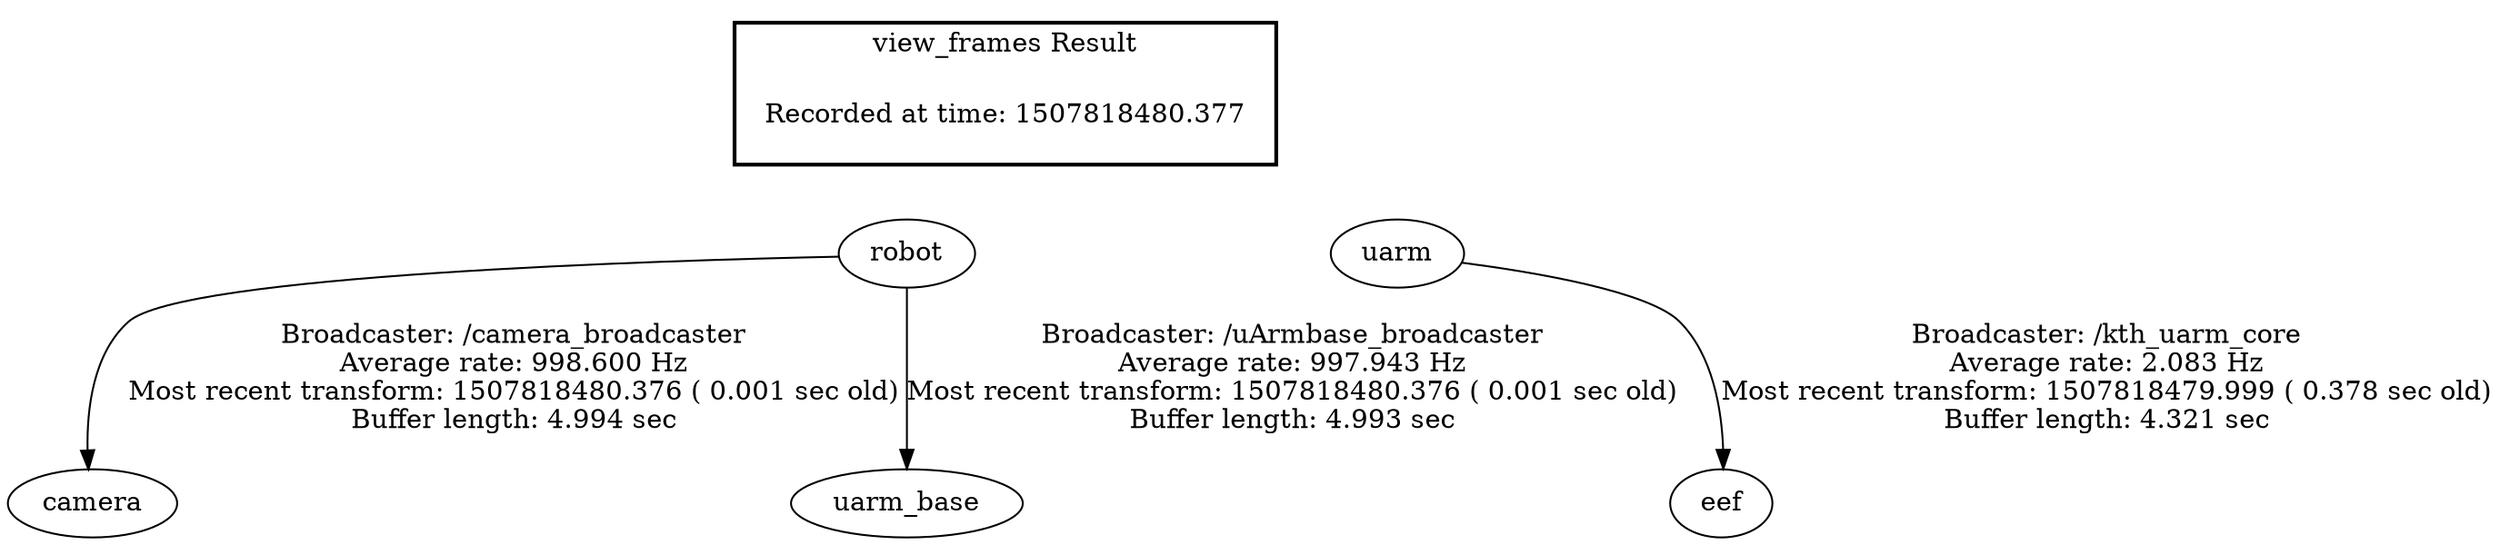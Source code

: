 digraph G {
"robot" -> "camera"[label="Broadcaster: /camera_broadcaster\nAverage rate: 998.600 Hz\nMost recent transform: 1507818480.376 ( 0.001 sec old)\nBuffer length: 4.994 sec\n"];
"robot" -> "uarm_base"[label="Broadcaster: /uArmbase_broadcaster\nAverage rate: 997.943 Hz\nMost recent transform: 1507818480.376 ( 0.001 sec old)\nBuffer length: 4.993 sec\n"];
"uarm" -> "eef"[label="Broadcaster: /kth_uarm_core\nAverage rate: 2.083 Hz\nMost recent transform: 1507818479.999 ( 0.378 sec old)\nBuffer length: 4.321 sec\n"];
edge [style=invis];
 subgraph cluster_legend { style=bold; color=black; label ="view_frames Result";
"Recorded at time: 1507818480.377"[ shape=plaintext ] ;
 }->"robot";
edge [style=invis];
 subgraph cluster_legend { style=bold; color=black; label ="view_frames Result";
"Recorded at time: 1507818480.377"[ shape=plaintext ] ;
 }->"uarm";
}